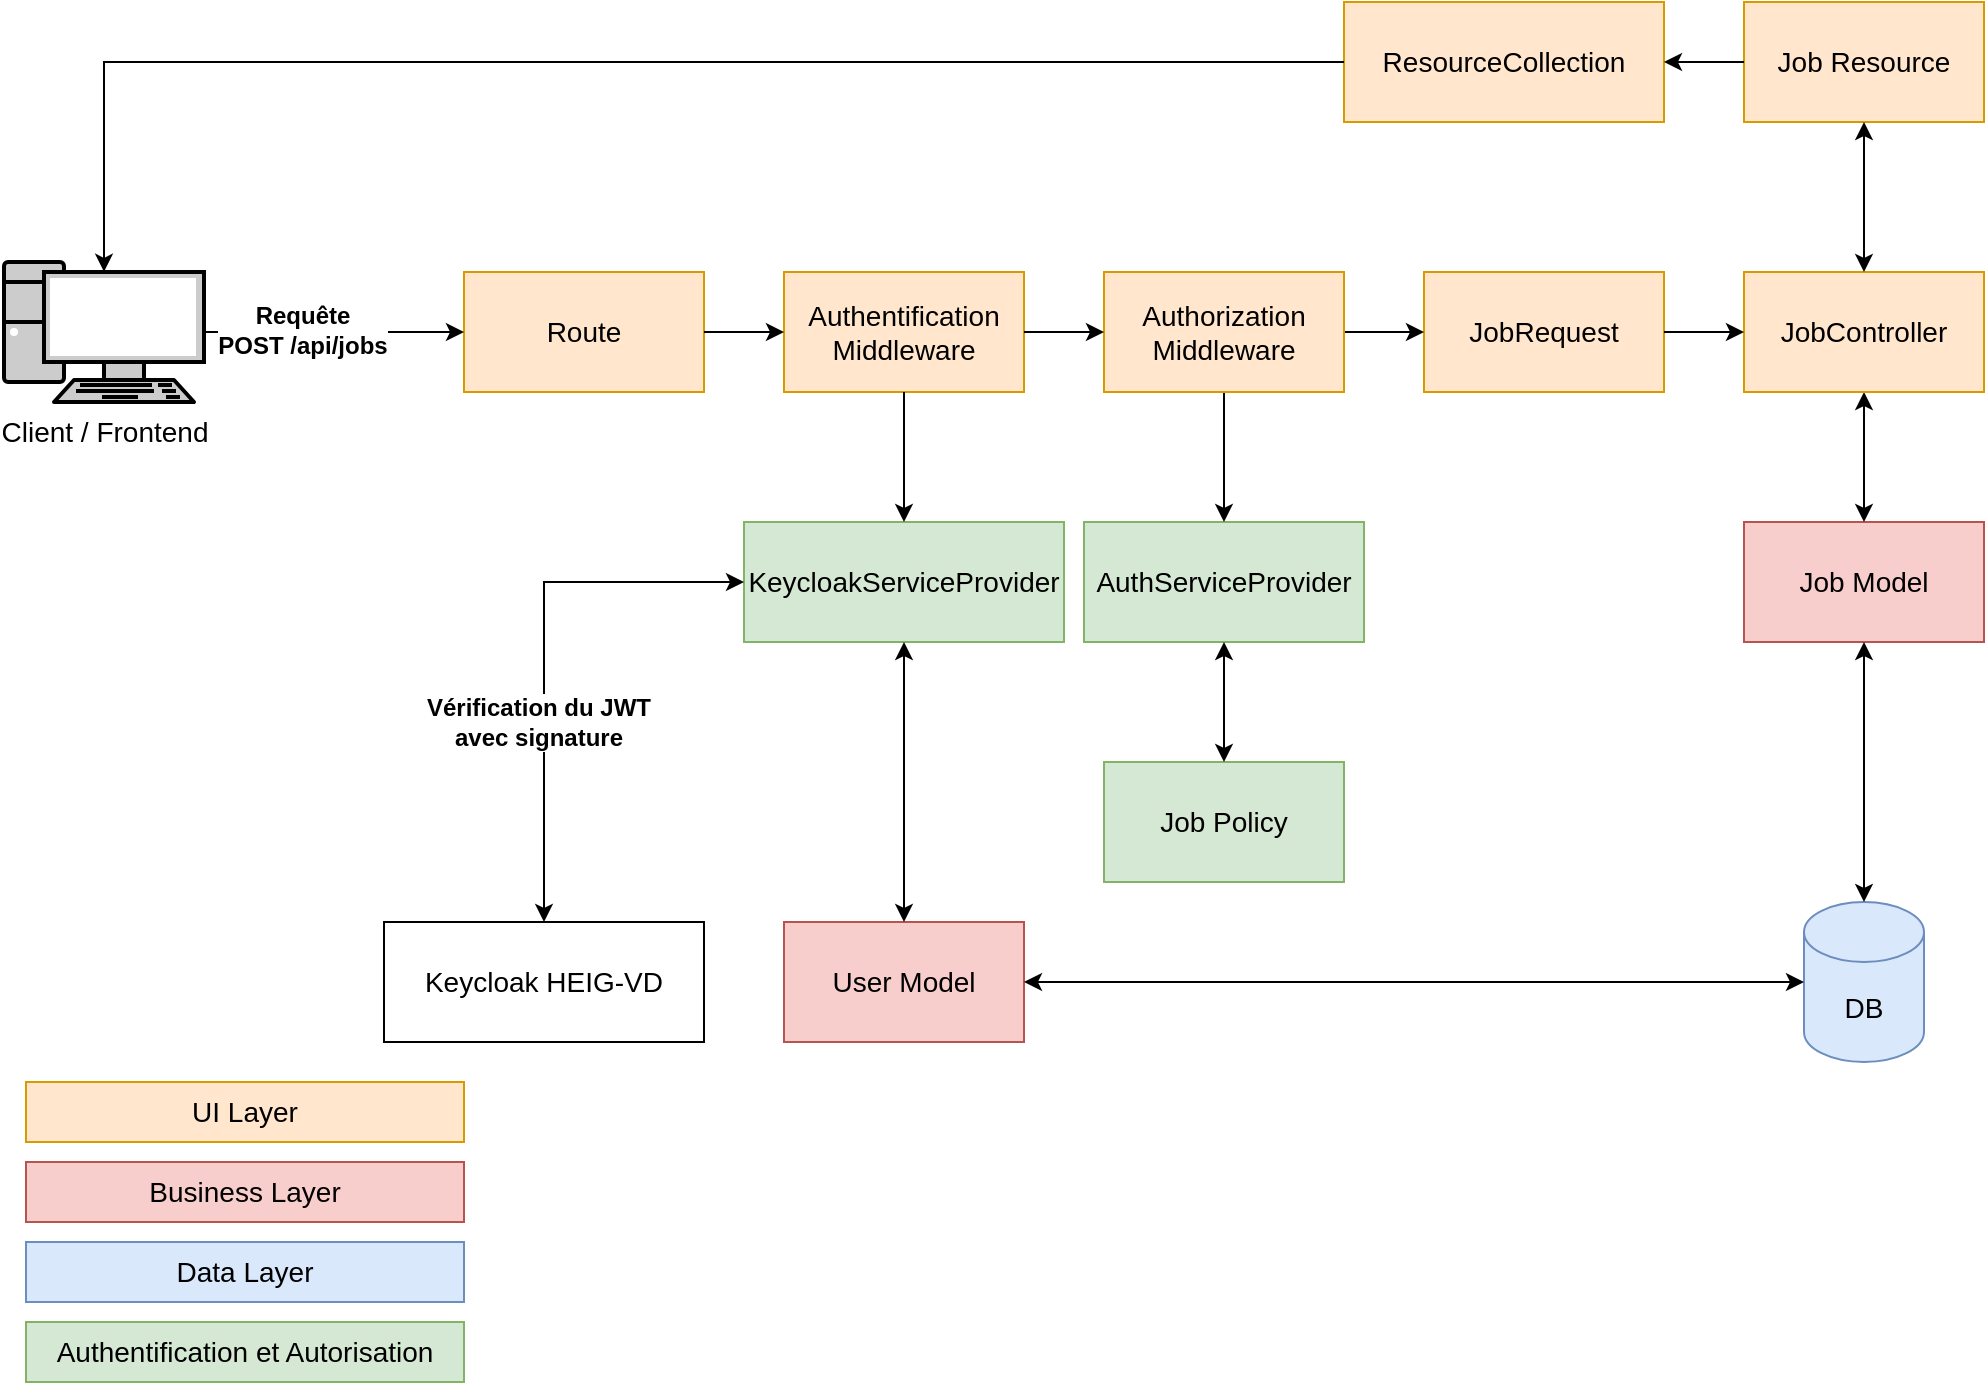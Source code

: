 <mxfile version="18.0.4" type="device"><diagram id="R2lEEEUBdFMjLlhIrx00" name="Page-1"><mxGraphModel dx="2062" dy="1217" grid="1" gridSize="10" guides="1" tooltips="1" connect="1" arrows="1" fold="1" page="1" pageScale="1" pageWidth="1100" pageHeight="850" math="0" shadow="0" extFonts="Permanent Marker^https://fonts.googleapis.com/css?family=Permanent+Marker"><root><mxCell id="0"/><mxCell id="1" parent="0"/><mxCell id="CGGiNGwncZorPG9_E-P5-3" value="Job Model" style="rounded=0;whiteSpace=wrap;html=1;fillColor=#f8cecc;strokeColor=#b85450;fontSize=14;" parent="1" vertex="1"><mxGeometry x="880" y="280" width="120" height="60" as="geometry"/></mxCell><mxCell id="CGGiNGwncZorPG9_E-P5-4" value="DB" style="shape=cylinder3;whiteSpace=wrap;html=1;boundedLbl=1;backgroundOutline=1;size=15;fillColor=#dae8fc;strokeColor=#6c8ebf;fontSize=14;" parent="1" vertex="1"><mxGeometry x="910" y="470" width="60" height="80" as="geometry"/></mxCell><mxCell id="CGGiNGwncZorPG9_E-P5-7" value="" style="endArrow=classic;startArrow=classic;html=1;rounded=0;strokeColor=#000000;fillColor=#000000;entryX=0.5;entryY=0;entryDx=0;entryDy=0;exitX=0.5;exitY=1;exitDx=0;exitDy=0;" parent="1" source="CGGiNGwncZorPG9_E-P5-20" target="CGGiNGwncZorPG9_E-P5-3" edge="1"><mxGeometry width="50" height="50" relative="1" as="geometry"><mxPoint x="970" y="180" as="sourcePoint"/><mxPoint x="515" y="140" as="targetPoint"/></mxGeometry></mxCell><mxCell id="CGGiNGwncZorPG9_E-P5-9" value="" style="endArrow=classic;startArrow=classic;html=1;rounded=0;strokeColor=#000000;fillColor=#000000;entryX=0.5;entryY=0;entryDx=0;entryDy=0;entryPerimeter=0;exitX=0.5;exitY=1;exitDx=0;exitDy=0;" parent="1" source="CGGiNGwncZorPG9_E-P5-3" target="CGGiNGwncZorPG9_E-P5-4" edge="1"><mxGeometry width="50" height="50" relative="1" as="geometry"><mxPoint x="865" y="575" as="sourcePoint"/><mxPoint x="865" y="505" as="targetPoint"/></mxGeometry></mxCell><mxCell id="CGGiNGwncZorPG9_E-P5-13" value="Job Resource" style="rounded=0;whiteSpace=wrap;html=1;fillColor=#ffe6cc;strokeColor=#d79b00;fontSize=14;" parent="1" vertex="1"><mxGeometry x="880" y="20" width="120" height="60" as="geometry"/></mxCell><mxCell id="CGGiNGwncZorPG9_E-P5-15" value="Business Layer" style="text;html=1;strokeColor=#b85450;fillColor=#f8cecc;align=center;verticalAlign=middle;whiteSpace=wrap;rounded=0;fontSize=14;" parent="1" vertex="1"><mxGeometry x="21" y="600" width="219" height="30" as="geometry"/></mxCell><mxCell id="CGGiNGwncZorPG9_E-P5-16" value="UI Layer" style="text;html=1;strokeColor=#d79b00;fillColor=#ffe6cc;align=center;verticalAlign=middle;whiteSpace=wrap;rounded=0;fontSize=14;" parent="1" vertex="1"><mxGeometry x="21" y="560" width="219" height="30" as="geometry"/></mxCell><mxCell id="CGGiNGwncZorPG9_E-P5-17" value="Data Layer" style="text;html=1;strokeColor=#6c8ebf;fillColor=#dae8fc;align=center;verticalAlign=middle;whiteSpace=wrap;rounded=0;fontSize=14;" parent="1" vertex="1"><mxGeometry x="21" y="640" width="219" height="30" as="geometry"/></mxCell><mxCell id="CGGiNGwncZorPG9_E-P5-18" value="Route" style="rounded=0;whiteSpace=wrap;html=1;fillColor=#ffe6cc;strokeColor=#d79b00;fontSize=14;" parent="1" vertex="1"><mxGeometry x="240" y="155" width="120" height="60" as="geometry"/></mxCell><mxCell id="CGGiNGwncZorPG9_E-P5-19" value="Authentification Middleware" style="rounded=0;whiteSpace=wrap;html=1;fillColor=#ffe6cc;strokeColor=#d79b00;fontSize=14;" parent="1" vertex="1"><mxGeometry x="400" y="155" width="120" height="60" as="geometry"/></mxCell><mxCell id="CGGiNGwncZorPG9_E-P5-20" value="JobController" style="rounded=0;whiteSpace=wrap;html=1;fillColor=#ffe6cc;strokeColor=#d79b00;fontSize=14;" parent="1" vertex="1"><mxGeometry x="880" y="155" width="120" height="60" as="geometry"/></mxCell><mxCell id="CGGiNGwncZorPG9_E-P5-21" value="JobRequest" style="rounded=0;whiteSpace=wrap;html=1;fillColor=#ffe6cc;strokeColor=#d79b00;fontSize=14;" parent="1" vertex="1"><mxGeometry x="720" y="155" width="120" height="60" as="geometry"/></mxCell><mxCell id="CGGiNGwncZorPG9_E-P5-22" value="AuthServiceProvider" style="rounded=0;whiteSpace=wrap;html=1;fillColor=#d5e8d4;strokeColor=#82b366;fontSize=14;" parent="1" vertex="1"><mxGeometry x="550" y="280" width="140" height="60" as="geometry"/></mxCell><mxCell id="CGGiNGwncZorPG9_E-P5-26" value="Job Policy" style="rounded=0;whiteSpace=wrap;html=1;fillColor=#d5e8d4;strokeColor=#82b366;fontSize=14;" parent="1" vertex="1"><mxGeometry x="560" y="400" width="120" height="60" as="geometry"/></mxCell><mxCell id="CGGiNGwncZorPG9_E-P5-30" value="" style="endArrow=classic;html=1;rounded=0;entryX=0;entryY=0.5;entryDx=0;entryDy=0;exitX=1;exitY=0.5;exitDx=0;exitDy=0;" parent="1" source="CGGiNGwncZorPG9_E-P5-21" target="CGGiNGwncZorPG9_E-P5-20" edge="1"><mxGeometry width="50" height="50" relative="1" as="geometry"><mxPoint x="680" y="360" as="sourcePoint"/><mxPoint x="730" y="310" as="targetPoint"/></mxGeometry></mxCell><mxCell id="CGGiNGwncZorPG9_E-P5-31" value="" style="endArrow=classic;html=1;rounded=0;entryX=0;entryY=0.5;entryDx=0;entryDy=0;exitX=1;exitY=0.5;exitDx=0;exitDy=0;" parent="1" source="d0BOMHEgwe8AC48DyRyP-3" target="CGGiNGwncZorPG9_E-P5-21" edge="1"><mxGeometry width="50" height="50" relative="1" as="geometry"><mxPoint x="820" y="270" as="sourcePoint"/><mxPoint x="530" y="310" as="targetPoint"/></mxGeometry></mxCell><mxCell id="CGGiNGwncZorPG9_E-P5-32" value="" style="endArrow=classic;html=1;rounded=0;entryX=0;entryY=0.5;entryDx=0;entryDy=0;exitX=1;exitY=0.5;exitDx=0;exitDy=0;" parent="1" source="CGGiNGwncZorPG9_E-P5-18" target="CGGiNGwncZorPG9_E-P5-19" edge="1"><mxGeometry width="50" height="50" relative="1" as="geometry"><mxPoint x="370" y="290" as="sourcePoint"/><mxPoint x="530" y="310" as="targetPoint"/></mxGeometry></mxCell><mxCell id="CGGiNGwncZorPG9_E-P5-33" value="Authentification et Autorisation" style="text;html=1;strokeColor=#82b366;fillColor=#d5e8d4;align=center;verticalAlign=middle;whiteSpace=wrap;rounded=0;fontSize=14;" parent="1" vertex="1"><mxGeometry x="21" y="680" width="219" height="30" as="geometry"/></mxCell><mxCell id="CGGiNGwncZorPG9_E-P5-36" value="" style="endArrow=classic;startArrow=classic;html=1;rounded=0;entryX=0.5;entryY=1;entryDx=0;entryDy=0;exitX=0.5;exitY=0;exitDx=0;exitDy=0;" parent="1" source="CGGiNGwncZorPG9_E-P5-20" target="CGGiNGwncZorPG9_E-P5-13" edge="1"><mxGeometry width="50" height="50" relative="1" as="geometry"><mxPoint x="480" y="360" as="sourcePoint"/><mxPoint x="530" y="310" as="targetPoint"/></mxGeometry></mxCell><mxCell id="CGGiNGwncZorPG9_E-P5-37" value="ResourceCollection" style="rounded=0;whiteSpace=wrap;html=1;fillColor=#ffe6cc;strokeColor=#d79b00;fontSize=14;" parent="1" vertex="1"><mxGeometry x="680" y="20" width="160" height="60" as="geometry"/></mxCell><mxCell id="2kQlRHK5tFGuTEQFeIgP-1" value="Client / Frontend" style="fontColor=#000000;verticalAlign=top;verticalLabelPosition=bottom;labelPosition=center;align=center;html=1;outlineConnect=0;fillColor=#CCCCCC;strokeColor=#000000;gradientColor=none;gradientDirection=north;strokeWidth=2;shape=mxgraph.networks.pc;fontSize=14;" parent="1" vertex="1"><mxGeometry x="10" y="150" width="100" height="70" as="geometry"/></mxCell><mxCell id="oSDgcsYEEnTokXCfbFuv-2" value="" style="endArrow=classic;html=1;rounded=0;exitX=0;exitY=0.5;exitDx=0;exitDy=0;entryX=1;entryY=0.5;entryDx=0;entryDy=0;" parent="1" source="CGGiNGwncZorPG9_E-P5-13" target="CGGiNGwncZorPG9_E-P5-37" edge="1"><mxGeometry width="50" height="50" relative="1" as="geometry"><mxPoint x="600" y="540" as="sourcePoint"/><mxPoint x="650" y="490" as="targetPoint"/></mxGeometry></mxCell><mxCell id="oSDgcsYEEnTokXCfbFuv-4" value="" style="endArrow=classic;html=1;rounded=0;entryX=0;entryY=0.5;entryDx=0;entryDy=0;exitX=1;exitY=0.5;exitDx=0;exitDy=0;exitPerimeter=0;" parent="1" source="2kQlRHK5tFGuTEQFeIgP-1" target="CGGiNGwncZorPG9_E-P5-18" edge="1"><mxGeometry width="50" height="50" relative="1" as="geometry"><mxPoint x="520" y="540" as="sourcePoint"/><mxPoint x="570" y="490" as="targetPoint"/></mxGeometry></mxCell><mxCell id="d0BOMHEgwe8AC48DyRyP-2" value="Requête&lt;br style=&quot;font-size: 12px;&quot;&gt;POST /api/jobs" style="edgeLabel;html=1;align=center;verticalAlign=middle;resizable=0;points=[];fontSize=12;fontStyle=1" vertex="1" connectable="0" parent="oSDgcsYEEnTokXCfbFuv-4"><mxGeometry x="-0.247" y="1" relative="1" as="geometry"><mxPoint as="offset"/></mxGeometry></mxCell><mxCell id="oSDgcsYEEnTokXCfbFuv-6" value="" style="endArrow=classic;html=1;rounded=0;exitX=0;exitY=0.5;exitDx=0;exitDy=0;entryX=0.5;entryY=0.07;entryDx=0;entryDy=0;entryPerimeter=0;" parent="1" source="CGGiNGwncZorPG9_E-P5-37" target="2kQlRHK5tFGuTEQFeIgP-1" edge="1"><mxGeometry width="50" height="50" relative="1" as="geometry"><mxPoint x="520" y="540" as="sourcePoint"/><mxPoint x="570" y="490" as="targetPoint"/><Array as="points"><mxPoint x="60" y="50"/></Array></mxGeometry></mxCell><mxCell id="oSDgcsYEEnTokXCfbFuv-9" value="KeycloakServiceProvider" style="rounded=0;whiteSpace=wrap;html=1;fillColor=#d5e8d4;strokeColor=#82b366;fontSize=14;" parent="1" vertex="1"><mxGeometry x="380" y="280" width="160" height="60" as="geometry"/></mxCell><mxCell id="oSDgcsYEEnTokXCfbFuv-12" value="" style="endArrow=classic;html=1;rounded=0;exitX=0.5;exitY=1;exitDx=0;exitDy=0;" parent="1" source="CGGiNGwncZorPG9_E-P5-19" target="oSDgcsYEEnTokXCfbFuv-9" edge="1"><mxGeometry width="50" height="50" relative="1" as="geometry"><mxPoint x="510" y="225" as="sourcePoint"/><mxPoint x="610" y="330" as="targetPoint"/><Array as="points"/></mxGeometry></mxCell><mxCell id="oSDgcsYEEnTokXCfbFuv-13" value="" style="endArrow=classic;startArrow=classic;html=1;rounded=0;entryX=0.5;entryY=1;entryDx=0;entryDy=0;exitX=0.5;exitY=0;exitDx=0;exitDy=0;" parent="1" source="CGGiNGwncZorPG9_E-P5-26" target="CGGiNGwncZorPG9_E-P5-22" edge="1"><mxGeometry width="50" height="50" relative="1" as="geometry"><mxPoint x="600" y="530" as="sourcePoint"/><mxPoint x="650" y="480" as="targetPoint"/></mxGeometry></mxCell><mxCell id="d0BOMHEgwe8AC48DyRyP-5" value="" style="edgeStyle=orthogonalEdgeStyle;rounded=0;orthogonalLoop=1;jettySize=auto;html=1;fontSize=12;" edge="1" parent="1" source="d0BOMHEgwe8AC48DyRyP-3" target="CGGiNGwncZorPG9_E-P5-22"><mxGeometry relative="1" as="geometry"/></mxCell><mxCell id="d0BOMHEgwe8AC48DyRyP-3" value="Authorization Middleware" style="rounded=0;whiteSpace=wrap;html=1;fillColor=#ffe6cc;strokeColor=#d79b00;fontSize=14;" vertex="1" parent="1"><mxGeometry x="560" y="155" width="120" height="60" as="geometry"/></mxCell><mxCell id="d0BOMHEgwe8AC48DyRyP-4" value="" style="endArrow=classic;html=1;rounded=0;fontSize=12;entryX=0;entryY=0.5;entryDx=0;entryDy=0;exitX=1;exitY=0.5;exitDx=0;exitDy=0;" edge="1" parent="1" source="CGGiNGwncZorPG9_E-P5-19" target="d0BOMHEgwe8AC48DyRyP-3"><mxGeometry width="50" height="50" relative="1" as="geometry"><mxPoint x="480" y="440" as="sourcePoint"/><mxPoint x="530" y="390" as="targetPoint"/></mxGeometry></mxCell><mxCell id="d0BOMHEgwe8AC48DyRyP-7" value="User Model" style="rounded=0;whiteSpace=wrap;html=1;fillColor=#f8cecc;strokeColor=#b85450;fontSize=14;" vertex="1" parent="1"><mxGeometry x="400" y="480" width="120" height="60" as="geometry"/></mxCell><mxCell id="d0BOMHEgwe8AC48DyRyP-8" value="" style="endArrow=classic;startArrow=classic;html=1;rounded=0;fontSize=12;entryX=0.5;entryY=1;entryDx=0;entryDy=0;exitX=0.5;exitY=0;exitDx=0;exitDy=0;" edge="1" parent="1" source="d0BOMHEgwe8AC48DyRyP-7" target="oSDgcsYEEnTokXCfbFuv-9"><mxGeometry width="50" height="50" relative="1" as="geometry"><mxPoint x="520" y="420" as="sourcePoint"/><mxPoint x="570" y="370" as="targetPoint"/></mxGeometry></mxCell><mxCell id="d0BOMHEgwe8AC48DyRyP-11" value="" style="endArrow=classic;startArrow=classic;html=1;rounded=0;fontSize=12;entryX=0;entryY=0.5;entryDx=0;entryDy=0;entryPerimeter=0;exitX=1;exitY=0.5;exitDx=0;exitDy=0;" edge="1" parent="1" source="d0BOMHEgwe8AC48DyRyP-7" target="CGGiNGwncZorPG9_E-P5-4"><mxGeometry width="50" height="50" relative="1" as="geometry"><mxPoint x="520" y="420" as="sourcePoint"/><mxPoint x="570" y="370" as="targetPoint"/></mxGeometry></mxCell><mxCell id="d0BOMHEgwe8AC48DyRyP-13" value="Keycloak HEIG-VD" style="rounded=0;whiteSpace=wrap;html=1;fillColor=default;strokeColor=#000000;fontSize=14;" vertex="1" parent="1"><mxGeometry x="200" y="480" width="160" height="60" as="geometry"/></mxCell><mxCell id="d0BOMHEgwe8AC48DyRyP-16" value="" style="endArrow=classic;startArrow=classic;html=1;rounded=0;fontSize=12;exitX=0.5;exitY=0;exitDx=0;exitDy=0;entryX=0;entryY=0.5;entryDx=0;entryDy=0;" edge="1" parent="1" source="d0BOMHEgwe8AC48DyRyP-13" target="oSDgcsYEEnTokXCfbFuv-9"><mxGeometry width="50" height="50" relative="1" as="geometry"><mxPoint x="520" y="410" as="sourcePoint"/><mxPoint x="300" y="300" as="targetPoint"/><Array as="points"><mxPoint x="280" y="310"/></Array></mxGeometry></mxCell><mxCell id="d0BOMHEgwe8AC48DyRyP-17" value="Vérification du JWT&lt;br&gt;avec signature" style="edgeLabel;html=1;align=center;verticalAlign=middle;resizable=0;points=[];fontSize=12;fontStyle=1" vertex="1" connectable="0" parent="d0BOMHEgwe8AC48DyRyP-16"><mxGeometry x="-0.259" y="3" relative="1" as="geometry"><mxPoint as="offset"/></mxGeometry></mxCell></root></mxGraphModel></diagram></mxfile>